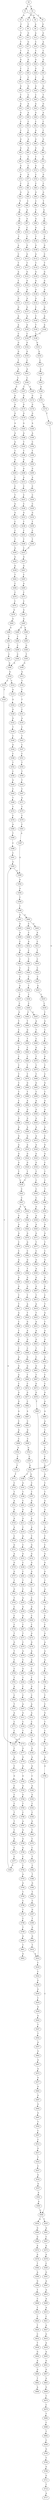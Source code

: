 strict digraph  {
	S0 -> S1 [ label = A ];
	S0 -> S2 [ label = C ];
	S1 -> S3 [ label = A ];
	S1 -> S4 [ label = G ];
	S2 -> S5 [ label = G ];
	S2 -> S6 [ label = C ];
	S3 -> S7 [ label = C ];
	S4 -> S8 [ label = A ];
	S5 -> S9 [ label = C ];
	S6 -> S10 [ label = G ];
	S7 -> S11 [ label = T ];
	S8 -> S12 [ label = A ];
	S9 -> S13 [ label = G ];
	S10 -> S14 [ label = G ];
	S11 -> S15 [ label = T ];
	S12 -> S16 [ label = C ];
	S13 -> S17 [ label = G ];
	S14 -> S18 [ label = A ];
	S15 -> S19 [ label = T ];
	S16 -> S20 [ label = T ];
	S17 -> S21 [ label = T ];
	S18 -> S22 [ label = C ];
	S19 -> S23 [ label = G ];
	S20 -> S24 [ label = G ];
	S21 -> S25 [ label = G ];
	S22 -> S26 [ label = G ];
	S23 -> S27 [ label = C ];
	S24 -> S28 [ label = G ];
	S25 -> S29 [ label = C ];
	S26 -> S30 [ label = T ];
	S27 -> S31 [ label = C ];
	S28 -> S32 [ label = C ];
	S29 -> S33 [ label = C ];
	S30 -> S34 [ label = C ];
	S31 -> S35 [ label = G ];
	S32 -> S36 [ label = G ];
	S33 -> S37 [ label = G ];
	S34 -> S38 [ label = G ];
	S35 -> S39 [ label = T ];
	S36 -> S40 [ label = C ];
	S37 -> S41 [ label = C ];
	S38 -> S42 [ label = T ];
	S39 -> S43 [ label = A ];
	S40 -> S44 [ label = A ];
	S41 -> S45 [ label = A ];
	S42 -> S46 [ label = G ];
	S43 -> S47 [ label = G ];
	S44 -> S48 [ label = G ];
	S45 -> S49 [ label = A ];
	S46 -> S50 [ label = A ];
	S47 -> S51 [ label = C ];
	S48 -> S52 [ label = C ];
	S49 -> S53 [ label = C ];
	S50 -> S54 [ label = C ];
	S51 -> S55 [ label = C ];
	S52 -> S56 [ label = G ];
	S53 -> S57 [ label = C ];
	S54 -> S58 [ label = C ];
	S55 -> S59 [ label = G ];
	S56 -> S60 [ label = G ];
	S57 -> S61 [ label = A ];
	S58 -> S62 [ label = G ];
	S59 -> S63 [ label = G ];
	S60 -> S64 [ label = G ];
	S61 -> S65 [ label = G ];
	S62 -> S66 [ label = G ];
	S63 -> S67 [ label = T ];
	S64 -> S68 [ label = T ];
	S65 -> S69 [ label = T ];
	S66 -> S70 [ label = T ];
	S67 -> S71 [ label = G ];
	S68 -> S72 [ label = G ];
	S69 -> S73 [ label = C ];
	S70 -> S74 [ label = C ];
	S71 -> S75 [ label = A ];
	S72 -> S76 [ label = C ];
	S73 -> S77 [ label = G ];
	S74 -> S78 [ label = G ];
	S75 -> S79 [ label = C ];
	S76 -> S80 [ label = C ];
	S77 -> S81 [ label = C ];
	S78 -> S82 [ label = C ];
	S79 -> S83 [ label = G ];
	S80 -> S84 [ label = G ];
	S81 -> S85 [ label = G ];
	S82 -> S86 [ label = G ];
	S83 -> S87 [ label = T ];
	S84 -> S88 [ label = C ];
	S85 -> S89 [ label = C ];
	S86 -> S90 [ label = T ];
	S87 -> S91 [ label = G ];
	S88 -> S92 [ label = C ];
	S89 -> S93 [ label = A ];
	S90 -> S94 [ label = A ];
	S91 -> S95 [ label = G ];
	S92 -> S96 [ label = G ];
	S93 -> S97 [ label = G ];
	S94 -> S98 [ label = G ];
	S95 -> S99 [ label = G ];
	S96 -> S100 [ label = G ];
	S97 -> S101 [ label = C ];
	S98 -> S102 [ label = C ];
	S99 -> S103 [ label = T ];
	S100 -> S104 [ label = T ];
	S101 -> S105 [ label = C ];
	S102 -> S106 [ label = C ];
	S103 -> S107 [ label = A ];
	S104 -> S108 [ label = G ];
	S105 -> S109 [ label = G ];
	S106 -> S110 [ label = G ];
	S107 -> S111 [ label = C ];
	S108 -> S112 [ label = G ];
	S109 -> S113 [ label = G ];
	S110 -> S114 [ label = C ];
	S111 -> S115 [ label = T ];
	S112 -> S116 [ label = T ];
	S113 -> S117 [ label = T ];
	S114 -> S118 [ label = T ];
	S115 -> S119 [ label = A ];
	S116 -> S120 [ label = G ];
	S117 -> S121 [ label = G ];
	S118 -> S122 [ label = G ];
	S119 -> S123 [ label = T ];
	S120 -> S124 [ label = G ];
	S121 -> S125 [ label = G ];
	S122 -> S126 [ label = G ];
	S123 -> S127 [ label = T ];
	S124 -> S128 [ label = A ];
	S125 -> S129 [ label = A ];
	S126 -> S130 [ label = A ];
	S127 -> S131 [ label = G ];
	S128 -> S132 [ label = A ];
	S129 -> S133 [ label = A ];
	S130 -> S134 [ label = A ];
	S131 -> S135 [ label = G ];
	S132 -> S136 [ label = C ];
	S133 -> S137 [ label = G ];
	S134 -> S138 [ label = G ];
	S135 -> S139 [ label = A ];
	S136 -> S140 [ label = C ];
	S137 -> S141 [ label = A ];
	S138 -> S142 [ label = A ];
	S139 -> S143 [ label = A ];
	S140 -> S144 [ label = T ];
	S141 -> S145 [ label = A ];
	S142 -> S146 [ label = A ];
	S143 -> S147 [ label = C ];
	S144 -> S148 [ label = C ];
	S145 -> S149 [ label = C ];
	S146 -> S149 [ label = C ];
	S147 -> S150 [ label = G ];
	S148 -> S151 [ label = G ];
	S149 -> S152 [ label = G ];
	S150 -> S153 [ label = G ];
	S151 -> S154 [ label = G ];
	S152 -> S155 [ label = G ];
	S153 -> S156 [ label = T ];
	S154 -> S157 [ label = C ];
	S155 -> S158 [ label = C ];
	S156 -> S159 [ label = A ];
	S157 -> S160 [ label = A ];
	S158 -> S161 [ label = A ];
	S159 -> S162 [ label = C ];
	S160 -> S163 [ label = C ];
	S161 -> S164 [ label = C ];
	S162 -> S165 [ label = G ];
	S163 -> S166 [ label = G ];
	S164 -> S167 [ label = C ];
	S164 -> S168 [ label = T ];
	S165 -> S169 [ label = A ];
	S166 -> S170 [ label = C ];
	S167 -> S171 [ label = G ];
	S168 -> S172 [ label = G ];
	S169 -> S173 [ label = A ];
	S170 -> S174 [ label = G ];
	S171 -> S175 [ label = G ];
	S172 -> S176 [ label = G ];
	S173 -> S177 [ label = G ];
	S174 -> S178 [ label = C ];
	S175 -> S179 [ label = G ];
	S176 -> S180 [ label = G ];
	S177 -> S181 [ label = A ];
	S178 -> S182 [ label = G ];
	S179 -> S183 [ label = A ];
	S180 -> S184 [ label = A ];
	S181 -> S185 [ label = A ];
	S182 -> S186 [ label = C ];
	S182 -> S187 [ label = G ];
	S183 -> S188 [ label = A ];
	S184 -> S189 [ label = A ];
	S185 -> S190 [ label = G ];
	S186 -> S191 [ label = G ];
	S187 -> S192 [ label = C ];
	S188 -> S193 [ label = T ];
	S189 -> S194 [ label = C ];
	S190 -> S195 [ label = T ];
	S191 -> S196 [ label = T ];
	S192 -> S197 [ label = T ];
	S193 -> S198 [ label = T ];
	S194 -> S199 [ label = T ];
	S195 -> S200 [ label = G ];
	S196 -> S201 [ label = C ];
	S197 -> S202 [ label = G ];
	S198 -> S203 [ label = G ];
	S199 -> S204 [ label = G ];
	S200 -> S205 [ label = T ];
	S201 -> S206 [ label = G ];
	S202 -> S207 [ label = G ];
	S203 -> S208 [ label = A ];
	S204 -> S209 [ label = G ];
	S205 -> S210 [ label = C ];
	S206 -> S211 [ label = A ];
	S207 -> S212 [ label = A ];
	S208 -> S213 [ label = A ];
	S209 -> S214 [ label = A ];
	S210 -> S215 [ label = C ];
	S211 -> S216 [ label = C ];
	S212 -> S217 [ label = A ];
	S213 -> S218 [ label = C ];
	S214 -> S219 [ label = C ];
	S215 -> S220 [ label = T ];
	S216 -> S221 [ label = G ];
	S217 -> S222 [ label = T ];
	S218 -> S223 [ label = C ];
	S219 -> S224 [ label = C ];
	S220 -> S225 [ label = G ];
	S221 -> S226 [ label = C ];
	S222 -> S227 [ label = G ];
	S223 -> S228 [ label = C ];
	S224 -> S229 [ label = C ];
	S225 -> S230 [ label = G ];
	S226 -> S231 [ label = G ];
	S227 -> S232 [ label = G ];
	S228 -> S233 [ label = G ];
	S229 -> S234 [ label = G ];
	S230 -> S235 [ label = C ];
	S231 -> S236 [ label = C ];
	S232 -> S237 [ label = G ];
	S233 -> S238 [ label = T ];
	S234 -> S239 [ label = T ];
	S235 -> S240 [ label = C ];
	S236 -> S241 [ label = C ];
	S237 -> S242 [ label = G ];
	S238 -> S243 [ label = C ];
	S239 -> S244 [ label = C ];
	S240 -> S245 [ label = T ];
	S241 -> S246 [ label = T ];
	S242 -> S247 [ label = T ];
	S243 -> S248 [ label = T ];
	S244 -> S249 [ label = T ];
	S245 -> S250 [ label = G ];
	S246 -> S251 [ label = C ];
	S247 -> S252 [ label = C ];
	S248 -> S253 [ label = C ];
	S249 -> S253 [ label = C ];
	S250 -> S254 [ label = G ];
	S251 -> S255 [ label = G ];
	S252 -> S256 [ label = C ];
	S253 -> S257 [ label = G ];
	S254 -> S258 [ label = G ];
	S255 -> S259 [ label = G ];
	S256 -> S260 [ label = G ];
	S257 -> S261 [ label = G ];
	S258 -> S262 [ label = T ];
	S259 -> S263 [ label = G ];
	S260 -> S264 [ label = C ];
	S261 -> S265 [ label = C ];
	S262 -> S266 [ label = C ];
	S263 -> S267 [ label = C ];
	S264 -> S268 [ label = C ];
	S265 -> S269 [ label = A ];
	S266 -> S270 [ label = C ];
	S267 -> S271 [ label = T ];
	S268 -> S272 [ label = G ];
	S269 -> S273 [ label = C ];
	S270 -> S274 [ label = C ];
	S271 -> S275 [ label = C ];
	S272 -> S276 [ label = G ];
	S273 -> S277 [ label = C ];
	S274 -> S278 [ label = G ];
	S275 -> S279 [ label = A ];
	S276 -> S280 [ label = A ];
	S277 -> S281 [ label = G ];
	S278 -> S282 [ label = A ];
	S279 -> S283 [ label = C ];
	S280 -> S284 [ label = A ];
	S281 -> S285 [ label = A ];
	S282 -> S286 [ label = G ];
	S283 -> S287 [ label = G ];
	S284 -> S288 [ label = C ];
	S285 -> S289 [ label = G ];
	S285 -> S290 [ label = A ];
	S286 -> S291 [ label = T ];
	S287 -> S292 [ label = T ];
	S288 -> S293 [ label = T ];
	S289 -> S294 [ label = T ];
	S290 -> S295 [ label = T ];
	S291 -> S296 [ label = C ];
	S292 -> S297 [ label = C ];
	S293 -> S298 [ label = G ];
	S294 -> S299 [ label = C ];
	S295 -> S300 [ label = G ];
	S296 -> S301 [ label = C ];
	S297 -> S302 [ label = C ];
	S298 -> S303 [ label = C ];
	S299 -> S304 [ label = C ];
	S300 -> S305 [ label = T ];
	S301 -> S306 [ label = A ];
	S302 -> S307 [ label = A ];
	S303 -> S308 [ label = A ];
	S304 -> S306 [ label = A ];
	S305 -> S309 [ label = A ];
	S306 -> S310 [ label = G ];
	S307 -> S311 [ label = G ];
	S308 -> S312 [ label = A ];
	S309 -> S313 [ label = G ];
	S310 -> S314 [ label = T ];
	S310 -> S315 [ label = C ];
	S311 -> S316 [ label = C ];
	S312 -> S317 [ label = C ];
	S313 -> S318 [ label = T ];
	S314 -> S319 [ label = A ];
	S315 -> S320 [ label = T ];
	S316 -> S321 [ label = T ];
	S317 -> S322 [ label = C ];
	S318 -> S323 [ label = T ];
	S319 -> S324 [ label = G ];
	S320 -> S325 [ label = T ];
	S321 -> S325 [ label = T ];
	S322 -> S326 [ label = A ];
	S323 -> S327 [ label = T ];
	S324 -> S328 [ label = G ];
	S325 -> S329 [ label = C ];
	S326 -> S330 [ label = G ];
	S327 -> S331 [ label = C ];
	S328 -> S332 [ label = G ];
	S329 -> S333 [ label = A ];
	S330 -> S334 [ label = A ];
	S331 -> S335 [ label = A ];
	S332 -> S336 [ label = T ];
	S333 -> S337 [ label = C ];
	S334 -> S338 [ label = A ];
	S335 -> S339 [ label = C ];
	S336 -> S340 [ label = C ];
	S337 -> S341 [ label = G ];
	S338 -> S342 [ label = C ];
	S339 -> S343 [ label = T ];
	S340 -> S344 [ label = A ];
	S341 -> S345 [ label = C ];
	S342 -> S346 [ label = A ];
	S343 -> S347 [ label = C ];
	S344 -> S348 [ label = C ];
	S345 -> S349 [ label = C ];
	S346 -> S350 [ label = G ];
	S347 -> S351 [ label = C ];
	S348 -> S352 [ label = T ];
	S349 -> S353 [ label = C ];
	S350 -> S354 [ label = C ];
	S351 -> S355 [ label = T ];
	S352 -> S356 [ label = C ];
	S353 -> S357 [ label = T ];
	S354 -> S358 [ label = C ];
	S355 -> S359 [ label = T ];
	S356 -> S360 [ label = G ];
	S357 -> S361 [ label = T ];
	S358 -> S362 [ label = G ];
	S359 -> S363 [ label = T ];
	S360 -> S364 [ label = C ];
	S361 -> S365 [ label = C ];
	S362 -> S366 [ label = T ];
	S363 -> S367 [ label = C ];
	S364 -> S368 [ label = T ];
	S365 -> S369 [ label = A ];
	S366 -> S370 [ label = C ];
	S367 -> S371 [ label = A ];
	S368 -> S372 [ label = T ];
	S369 -> S373 [ label = T ];
	S370 -> S374 [ label = C ];
	S371 -> S375 [ label = T ];
	S372 -> S376 [ label = C ];
	S373 -> S377 [ label = C ];
	S374 -> S378 [ label = T ];
	S375 -> S379 [ label = C ];
	S376 -> S380 [ label = A ];
	S377 -> S381 [ label = C ];
	S378 -> S382 [ label = C ];
	S379 -> S383 [ label = C ];
	S380 -> S384 [ label = T ];
	S381 -> S385 [ label = A ];
	S382 -> S386 [ label = T ];
	S383 -> S387 [ label = A ];
	S384 -> S388 [ label = C ];
	S385 -> S389 [ label = G ];
	S386 -> S390 [ label = G ];
	S387 -> S389 [ label = G ];
	S388 -> S391 [ label = C ];
	S389 -> S392 [ label = A ];
	S390 -> S393 [ label = T ];
	S391 -> S385 [ label = A ];
	S392 -> S394 [ label = A ];
	S393 -> S395 [ label = C ];
	S394 -> S396 [ label = C ];
	S395 -> S397 [ label = G ];
	S396 -> S398 [ label = C ];
	S397 -> S399 [ label = T ];
	S398 -> S400 [ label = A ];
	S398 -> S401 [ label = G ];
	S399 -> S402 [ label = G ];
	S400 -> S403 [ label = G ];
	S400 -> S404 [ label = C ];
	S401 -> S405 [ label = G ];
	S402 -> S406 [ label = G ];
	S403 -> S407 [ label = A ];
	S404 -> S408 [ label = C ];
	S405 -> S409 [ label = A ];
	S406 -> S410 [ label = T ];
	S407 -> S411 [ label = C ];
	S408 -> S412 [ label = A ];
	S409 -> S413 [ label = C ];
	S410 -> S414 [ label = A ];
	S411 -> S415 [ label = T ];
	S412 -> S416 [ label = C ];
	S413 -> S417 [ label = G ];
	S414 -> S418 [ label = C ];
	S415 -> S419 [ label = C ];
	S416 -> S420 [ label = C ];
	S417 -> S421 [ label = C ];
	S418 -> S422 [ label = C ];
	S419 -> S423 [ label = C ];
	S420 -> S424 [ label = C ];
	S421 -> S425 [ label = C ];
	S422 -> S426 [ label = G ];
	S423 -> S427 [ label = C ];
	S424 -> S428 [ label = C ];
	S425 -> S429 [ label = C ];
	S426 -> S430 [ label = G ];
	S427 -> S431 [ label = A ];
	S428 -> S432 [ label = T ];
	S429 -> S433 [ label = A ];
	S430 -> S434 [ label = T ];
	S431 -> S435 [ label = T ];
	S432 -> S436 [ label = T ];
	S433 -> S437 [ label = T ];
	S434 -> S438 [ label = G ];
	S435 -> S439 [ label = C ];
	S436 -> S440 [ label = C ];
	S437 -> S441 [ label = C ];
	S438 -> S442 [ label = G ];
	S439 -> S443 [ label = T ];
	S440 -> S444 [ label = C ];
	S440 -> S445 [ label = G ];
	S441 -> S446 [ label = G ];
	S442 -> S447 [ label = T ];
	S443 -> S448 [ label = G ];
	S444 -> S449 [ label = T ];
	S445 -> S450 [ label = A ];
	S446 -> S451 [ label = T ];
	S447 -> S452 [ label = T ];
	S448 -> S453 [ label = C ];
	S449 -> S454 [ label = G ];
	S450 -> S455 [ label = T ];
	S451 -> S456 [ label = C ];
	S452 -> S457 [ label = A ];
	S453 -> S458 [ label = C ];
	S454 -> S459 [ label = T ];
	S455 -> S460 [ label = C ];
	S456 -> S461 [ label = C ];
	S457 -> S462 [ label = G ];
	S458 -> S463 [ label = A ];
	S459 -> S464 [ label = C ];
	S460 -> S465 [ label = G ];
	S461 -> S466 [ label = T ];
	S462 -> S467 [ label = A ];
	S463 -> S468 [ label = G ];
	S464 -> S469 [ label = C ];
	S465 -> S470 [ label = T ];
	S466 -> S471 [ label = C ];
	S467 -> S472 [ label = A ];
	S468 -> S473 [ label = T ];
	S469 -> S474 [ label = T ];
	S470 -> S475 [ label = T ];
	S471 -> S476 [ label = T ];
	S472 -> S477 [ label = G ];
	S473 -> S478 [ label = C ];
	S474 -> S479 [ label = T ];
	S475 -> S480 [ label = T ];
	S476 -> S481 [ label = T ];
	S477 -> S482 [ label = G ];
	S478 -> S483 [ label = G ];
	S479 -> S484 [ label = G ];
	S480 -> S485 [ label = G ];
	S481 -> S486 [ label = C ];
	S482 -> S487 [ label = G ];
	S483 -> S488 [ label = T ];
	S484 -> S489 [ label = T ];
	S485 -> S490 [ label = T ];
	S486 -> S491 [ label = T ];
	S487 -> S492 [ label = G ];
	S488 -> S493 [ label = A ];
	S489 -> S494 [ label = A ];
	S490 -> S495 [ label = A ];
	S491 -> S496 [ label = C ];
	S492 -> S497 [ label = G ];
	S493 -> S498 [ label = A ];
	S494 -> S499 [ label = G ];
	S495 -> S500 [ label = G ];
	S496 -> S501 [ label = G ];
	S497 -> S502 [ label = T ];
	S498 -> S503 [ label = G ];
	S499 -> S504 [ label = G ];
	S500 -> S505 [ label = G ];
	S501 -> S506 [ label = G ];
	S502 -> S507 [ label = C ];
	S503 -> S508 [ label = A ];
	S504 -> S509 [ label = A ];
	S505 -> S510 [ label = A ];
	S506 -> S511 [ label = A ];
	S507 -> S512 [ label = C ];
	S508 -> S513 [ label = C ];
	S509 -> S514 [ label = G ];
	S510 -> S515 [ label = A ];
	S511 -> S516 [ label = G ];
	S512 -> S517 [ label = G ];
	S513 -> S518 [ label = G ];
	S514 -> S519 [ label = A ];
	S515 -> S520 [ label = A ];
	S516 -> S521 [ label = A ];
	S517 -> S522 [ label = T ];
	S518 -> S523 [ label = G ];
	S519 -> S524 [ label = G ];
	S520 -> S525 [ label = G ];
	S521 -> S526 [ label = G ];
	S522 -> S527 [ label = C ];
	S523 -> S528 [ label = C ];
	S524 -> S529 [ label = G ];
	S525 -> S530 [ label = G ];
	S526 -> S531 [ label = G ];
	S527 -> S532 [ label = G ];
	S528 -> S533 [ label = T ];
	S529 -> S534 [ label = T ];
	S530 -> S535 [ label = T ];
	S531 -> S536 [ label = T ];
	S532 -> S537 [ label = G ];
	S533 -> S538 [ label = C ];
	S534 -> S539 [ label = C ];
	S535 -> S540 [ label = C ];
	S536 -> S539 [ label = C ];
	S537 -> S541 [ label = A ];
	S538 -> S542 [ label = T ];
	S539 -> S543 [ label = C ];
	S540 -> S544 [ label = C ];
	S541 -> S545 [ label = A ];
	S542 -> S546 [ label = C ];
	S543 -> S547 [ label = C ];
	S544 -> S548 [ label = C ];
	S545 -> S549 [ label = C ];
	S546 -> S550 [ label = G ];
	S547 -> S551 [ label = A ];
	S547 -> S552 [ label = G ];
	S548 -> S553 [ label = G ];
	S549 -> S554 [ label = A ];
	S549 -> S555 [ label = T ];
	S550 -> S556 [ label = A ];
	S551 -> S557 [ label = G ];
	S552 -> S558 [ label = G ];
	S553 -> S559 [ label = A ];
	S554 -> S560 [ label = G ];
	S555 -> S561 [ label = A ];
	S556 -> S562 [ label = A ];
	S557 -> S563 [ label = A ];
	S558 -> S564 [ label = A ];
	S559 -> S565 [ label = A ];
	S560 -> S566 [ label = G ];
	S561 -> S567 [ label = C ];
	S562 -> S568 [ label = G ];
	S563 -> S569 [ label = G ];
	S564 -> S570 [ label = G ];
	S565 -> S571 [ label = G ];
	S566 -> S572 [ label = A ];
	S567 -> S573 [ label = A ];
	S568 -> S574 [ label = T ];
	S569 -> S575 [ label = C ];
	S570 -> S576 [ label = G ];
	S571 -> S577 [ label = T ];
	S572 -> S578 [ label = A ];
	S573 -> S579 [ label = A ];
	S574 -> S580 [ label = C ];
	S575 -> S581 [ label = C ];
	S576 -> S582 [ label = C ];
	S577 -> S583 [ label = C ];
	S578 -> S584 [ label = T ];
	S579 -> S585 [ label = C ];
	S580 -> S586 [ label = G ];
	S581 -> S587 [ label = A ];
	S582 -> S588 [ label = G ];
	S583 -> S589 [ label = G ];
	S584 -> S590 [ label = A ];
	S585 -> S591 [ label = G ];
	S586 -> S592 [ label = C ];
	S587 -> S593 [ label = C ];
	S588 -> S594 [ label = T ];
	S589 -> S595 [ label = A ];
	S590 -> S596 [ label = G ];
	S591 -> S597 [ label = A ];
	S592 -> S598 [ label = G ];
	S593 -> S599 [ label = G ];
	S594 -> S600 [ label = G ];
	S595 -> S601 [ label = G ];
	S596 -> S602 [ label = T ];
	S597 -> S603 [ label = A ];
	S598 -> S604 [ label = G ];
	S599 -> S605 [ label = G ];
	S600 -> S606 [ label = G ];
	S601 -> S607 [ label = G ];
	S602 -> S608 [ label = C ];
	S603 -> S609 [ label = A ];
	S604 -> S610 [ label = C ];
	S605 -> S611 [ label = T ];
	S606 -> S612 [ label = T ];
	S607 -> S613 [ label = T ];
	S608 -> S614 [ label = T ];
	S609 -> S615 [ label = A ];
	S610 -> S616 [ label = T ];
	S611 -> S617 [ label = T ];
	S612 -> S618 [ label = A ];
	S613 -> S619 [ label = A ];
	S614 -> S620 [ label = C ];
	S615 -> S621 [ label = C ];
	S616 -> S622 [ label = A ];
	S617 -> S623 [ label = A ];
	S618 -> S624 [ label = T ];
	S619 -> S625 [ label = T ];
	S620 -> S626 [ label = T ];
	S621 -> S627 [ label = A ];
	S622 -> S628 [ label = T ];
	S623 -> S629 [ label = C ];
	S624 -> S630 [ label = G ];
	S625 -> S631 [ label = A ];
	S626 -> S632 [ label = C ];
	S627 -> S633 [ label = G ];
	S628 -> S634 [ label = A ];
	S629 -> S635 [ label = T ];
	S630 -> S636 [ label = A ];
	S631 -> S637 [ label = A ];
	S632 -> S638 [ label = T ];
	S633 -> S639 [ label = A ];
	S634 -> S640 [ label = G ];
	S635 -> S641 [ label = G ];
	S636 -> S642 [ label = G ];
	S637 -> S643 [ label = G ];
	S638 -> S644 [ label = G ];
	S639 -> S645 [ label = A ];
	S640 -> S646 [ label = T ];
	S641 -> S647 [ label = C ];
	S642 -> S648 [ label = C ];
	S643 -> S649 [ label = T ];
	S644 -> S650 [ label = A ];
	S645 -> S651 [ label = G ];
	S646 -> S652 [ label = A ];
	S647 -> S653 [ label = A ];
	S648 -> S654 [ label = G ];
	S649 -> S655 [ label = C ];
	S650 -> S656 [ label = G ];
	S651 -> S657 [ label = G ];
	S652 -> S658 [ label = G ];
	S653 -> S659 [ label = G ];
	S654 -> S660 [ label = G ];
	S655 -> S661 [ label = G ];
	S656 -> S662 [ label = T ];
	S657 -> S663 [ label = G ];
	S658 -> S664 [ label = C ];
	S659 -> S665 [ label = A ];
	S660 -> S666 [ label = T ];
	S661 -> S667 [ label = T ];
	S662 -> S668 [ label = A ];
	S663 -> S669 [ label = G ];
	S664 -> S670 [ label = C ];
	S665 -> S671 [ label = C ];
	S666 -> S672 [ label = C ];
	S667 -> S673 [ label = G ];
	S669 -> S674 [ label = T ];
	S670 -> S675 [ label = G ];
	S671 -> S676 [ label = G ];
	S672 -> S677 [ label = G ];
	S673 -> S678 [ label = G ];
	S674 -> S679 [ label = C ];
	S675 -> S680 [ label = A ];
	S676 -> S681 [ label = G ];
	S677 -> S682 [ label = C ];
	S678 -> S683 [ label = T ];
	S679 -> S684 [ label = T ];
	S680 -> S685 [ label = A ];
	S681 -> S686 [ label = A ];
	S682 -> S687 [ label = A ];
	S683 -> S414 [ label = A ];
	S684 -> S688 [ label = C ];
	S685 -> S689 [ label = A ];
	S686 -> S690 [ label = C ];
	S687 -> S691 [ label = C ];
	S688 -> S692 [ label = T ];
	S689 -> S693 [ label = C ];
	S690 -> S694 [ label = A ];
	S691 -> S695 [ label = G ];
	S692 -> S696 [ label = C ];
	S693 -> S697 [ label = C ];
	S694 -> S698 [ label = C ];
	S695 -> S699 [ label = C ];
	S696 -> S700 [ label = G ];
	S697 -> S701 [ label = C ];
	S698 -> S702 [ label = A ];
	S699 -> S703 [ label = G ];
	S700 -> S704 [ label = T ];
	S701 -> S705 [ label = C ];
	S702 -> S706 [ label = C ];
	S703 -> S707 [ label = C ];
	S704 -> S708 [ label = G ];
	S705 -> S709 [ label = G ];
	S706 -> S710 [ label = C ];
	S707 -> S182 [ label = G ];
	S708 -> S711 [ label = G ];
	S709 -> S712 [ label = A ];
	S710 -> S713 [ label = T ];
	S711 -> S714 [ label = T ];
	S712 -> S715 [ label = C ];
	S713 -> S716 [ label = C ];
	S714 -> S717 [ label = A ];
	S715 -> S718 [ label = T ];
	S716 -> S719 [ label = T ];
	S718 -> S720 [ label = A ];
	S719 -> S721 [ label = A ];
	S720 -> S722 [ label = G ];
	S721 -> S723 [ label = G ];
	S722 -> S724 [ label = A ];
	S723 -> S725 [ label = A ];
	S724 -> S726 [ label = A ];
	S725 -> S727 [ label = A ];
	S726 -> S728 [ label = T ];
	S727 -> S729 [ label = C ];
	S728 -> S730 [ label = C ];
	S729 -> S731 [ label = G ];
	S730 -> S732 [ label = G ];
	S731 -> S733 [ label = A ];
	S732 -> S734 [ label = G ];
	S733 -> S735 [ label = G ];
	S734 -> S736 [ label = G ];
	S735 -> S737 [ label = G ];
	S736 -> S738 [ label = T ];
	S737 -> S739 [ label = T ];
	S738 -> S740 [ label = A ];
	S739 -> S741 [ label = G ];
	S740 -> S742 [ label = T ];
	S741 -> S743 [ label = T ];
	S742 -> S744 [ label = C ];
	S743 -> S745 [ label = C ];
	S744 -> S746 [ label = C ];
	S745 -> S747 [ label = C ];
	S746 -> S748 [ label = C ];
	S747 -> S749 [ label = C ];
	S748 -> S750 [ label = G ];
	S749 -> S751 [ label = T ];
	S750 -> S752 [ label = A ];
	S751 -> S753 [ label = G ];
	S752 -> S754 [ label = A ];
	S753 -> S755 [ label = T ];
	S754 -> S756 [ label = A ];
	S755 -> S757 [ label = C ];
	S756 -> S758 [ label = G ];
	S757 -> S759 [ label = C ];
	S758 -> S760 [ label = T ];
	S759 -> S761 [ label = T ];
	S760 -> S762 [ label = G ];
	S761 -> S763 [ label = A ];
	S762 -> S764 [ label = T ];
	S763 -> S765 [ label = C ];
	S764 -> S766 [ label = C ];
	S765 -> S767 [ label = T ];
	S766 -> S768 [ label = G ];
	S767 -> S769 [ label = A ];
	S768 -> S770 [ label = T ];
	S769 -> S771 [ label = C ];
	S770 -> S772 [ label = C ];
	S771 -> S773 [ label = C ];
	S772 -> S774 [ label = G ];
	S773 -> S775 [ label = A ];
	S774 -> S776 [ label = G ];
	S775 -> S777 [ label = G ];
	S776 -> S778 [ label = A ];
	S777 -> S779 [ label = G ];
	S778 -> S780 [ label = A ];
	S779 -> S781 [ label = A ];
	S780 -> S549 [ label = C ];
	S781 -> S782 [ label = G ];
	S782 -> S783 [ label = A ];
	S783 -> S784 [ label = G ];
	S784 -> S785 [ label = T ];
	S785 -> S786 [ label = C ];
	S786 -> S787 [ label = A ];
	S787 -> S788 [ label = G ];
	S788 -> S789 [ label = G ];
	S789 -> S790 [ label = A ];
	S790 -> S791 [ label = C ];
	S791 -> S792 [ label = C ];
	S792 -> S793 [ label = A ];
	S793 -> S794 [ label = G ];
	S794 -> S795 [ label = T ];
	S795 -> S796 [ label = C ];
	S796 -> S797 [ label = T ];
	S797 -> S798 [ label = C ];
	S798 -> S799 [ label = T ];
	S799 -> S800 [ label = G ];
	S800 -> S801 [ label = T ];
	S801 -> S802 [ label = A ];
}
